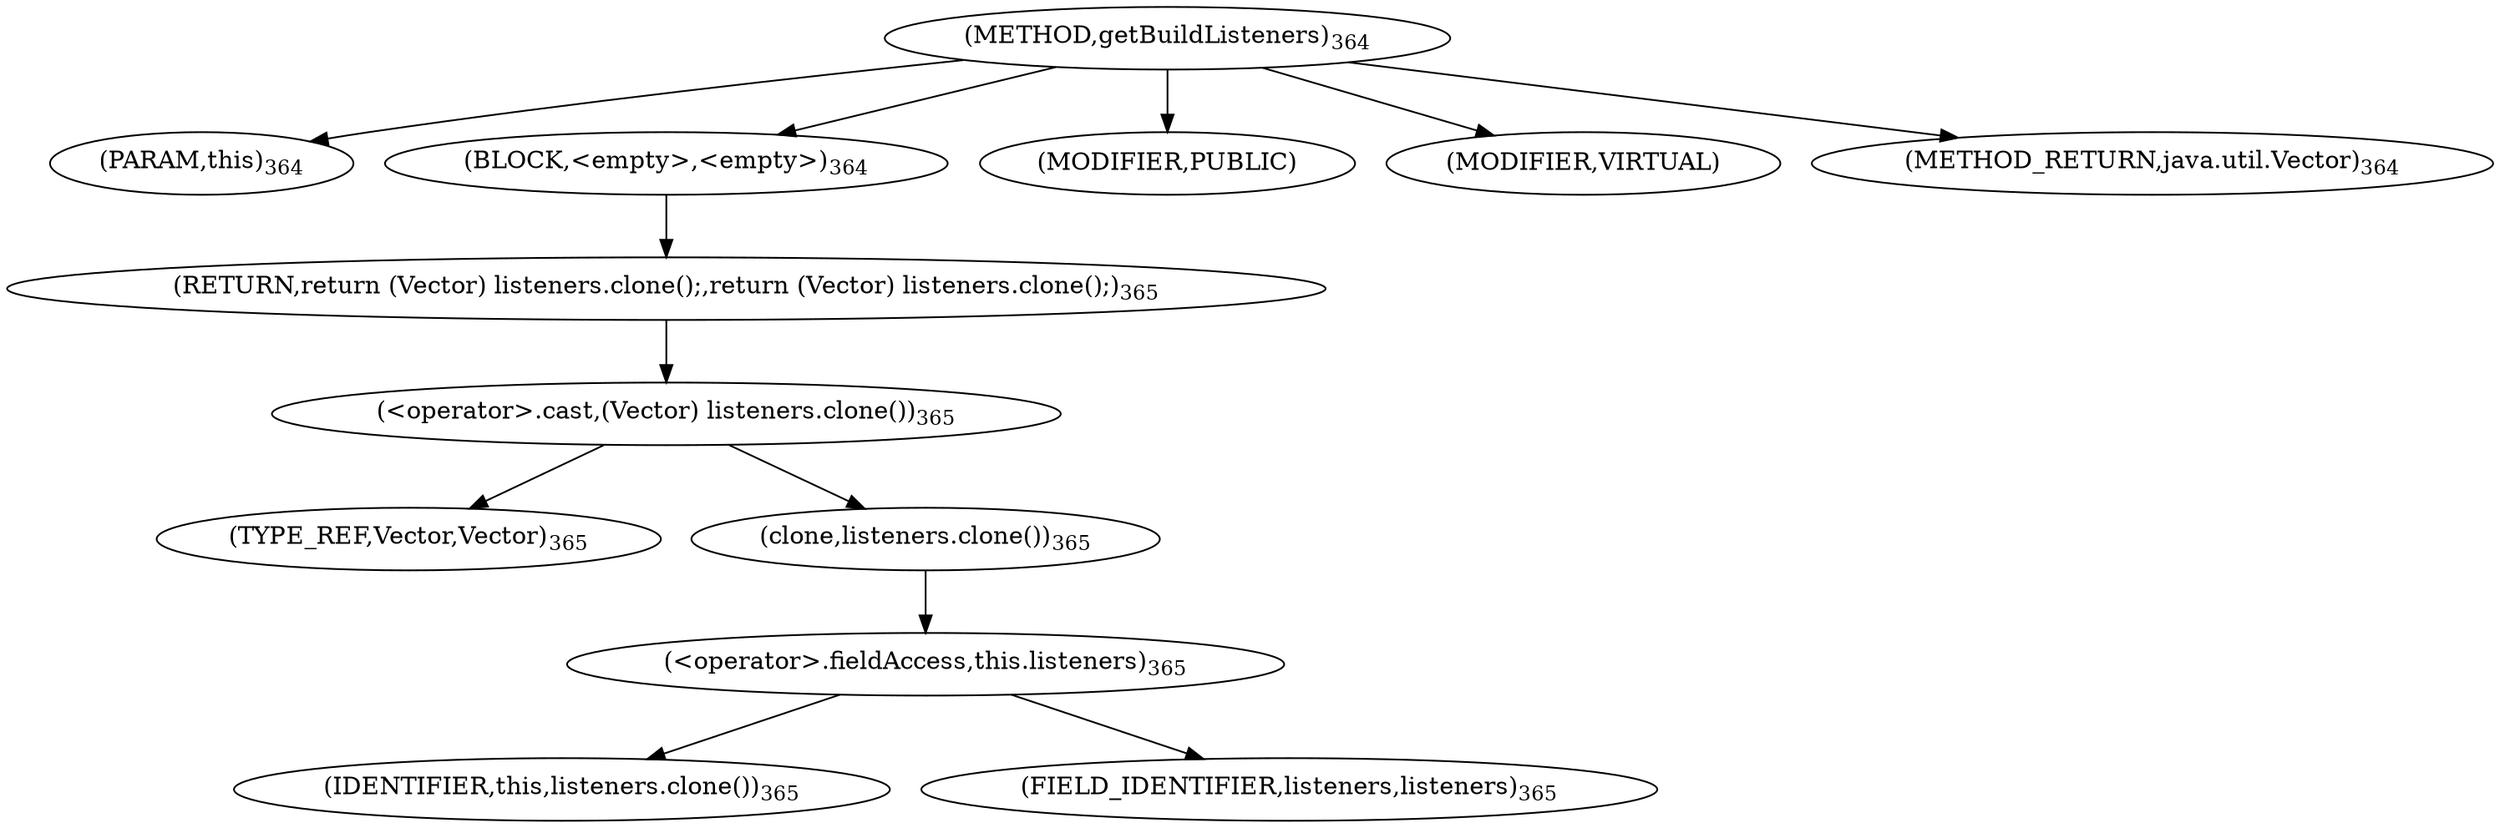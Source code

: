 digraph "getBuildListeners" {  
"761" [label = <(METHOD,getBuildListeners)<SUB>364</SUB>> ]
"762" [label = <(PARAM,this)<SUB>364</SUB>> ]
"763" [label = <(BLOCK,&lt;empty&gt;,&lt;empty&gt;)<SUB>364</SUB>> ]
"764" [label = <(RETURN,return (Vector) listeners.clone();,return (Vector) listeners.clone();)<SUB>365</SUB>> ]
"765" [label = <(&lt;operator&gt;.cast,(Vector) listeners.clone())<SUB>365</SUB>> ]
"766" [label = <(TYPE_REF,Vector,Vector)<SUB>365</SUB>> ]
"767" [label = <(clone,listeners.clone())<SUB>365</SUB>> ]
"768" [label = <(&lt;operator&gt;.fieldAccess,this.listeners)<SUB>365</SUB>> ]
"769" [label = <(IDENTIFIER,this,listeners.clone())<SUB>365</SUB>> ]
"770" [label = <(FIELD_IDENTIFIER,listeners,listeners)<SUB>365</SUB>> ]
"771" [label = <(MODIFIER,PUBLIC)> ]
"772" [label = <(MODIFIER,VIRTUAL)> ]
"773" [label = <(METHOD_RETURN,java.util.Vector)<SUB>364</SUB>> ]
  "761" -> "762" 
  "761" -> "763" 
  "761" -> "771" 
  "761" -> "772" 
  "761" -> "773" 
  "763" -> "764" 
  "764" -> "765" 
  "765" -> "766" 
  "765" -> "767" 
  "767" -> "768" 
  "768" -> "769" 
  "768" -> "770" 
}
